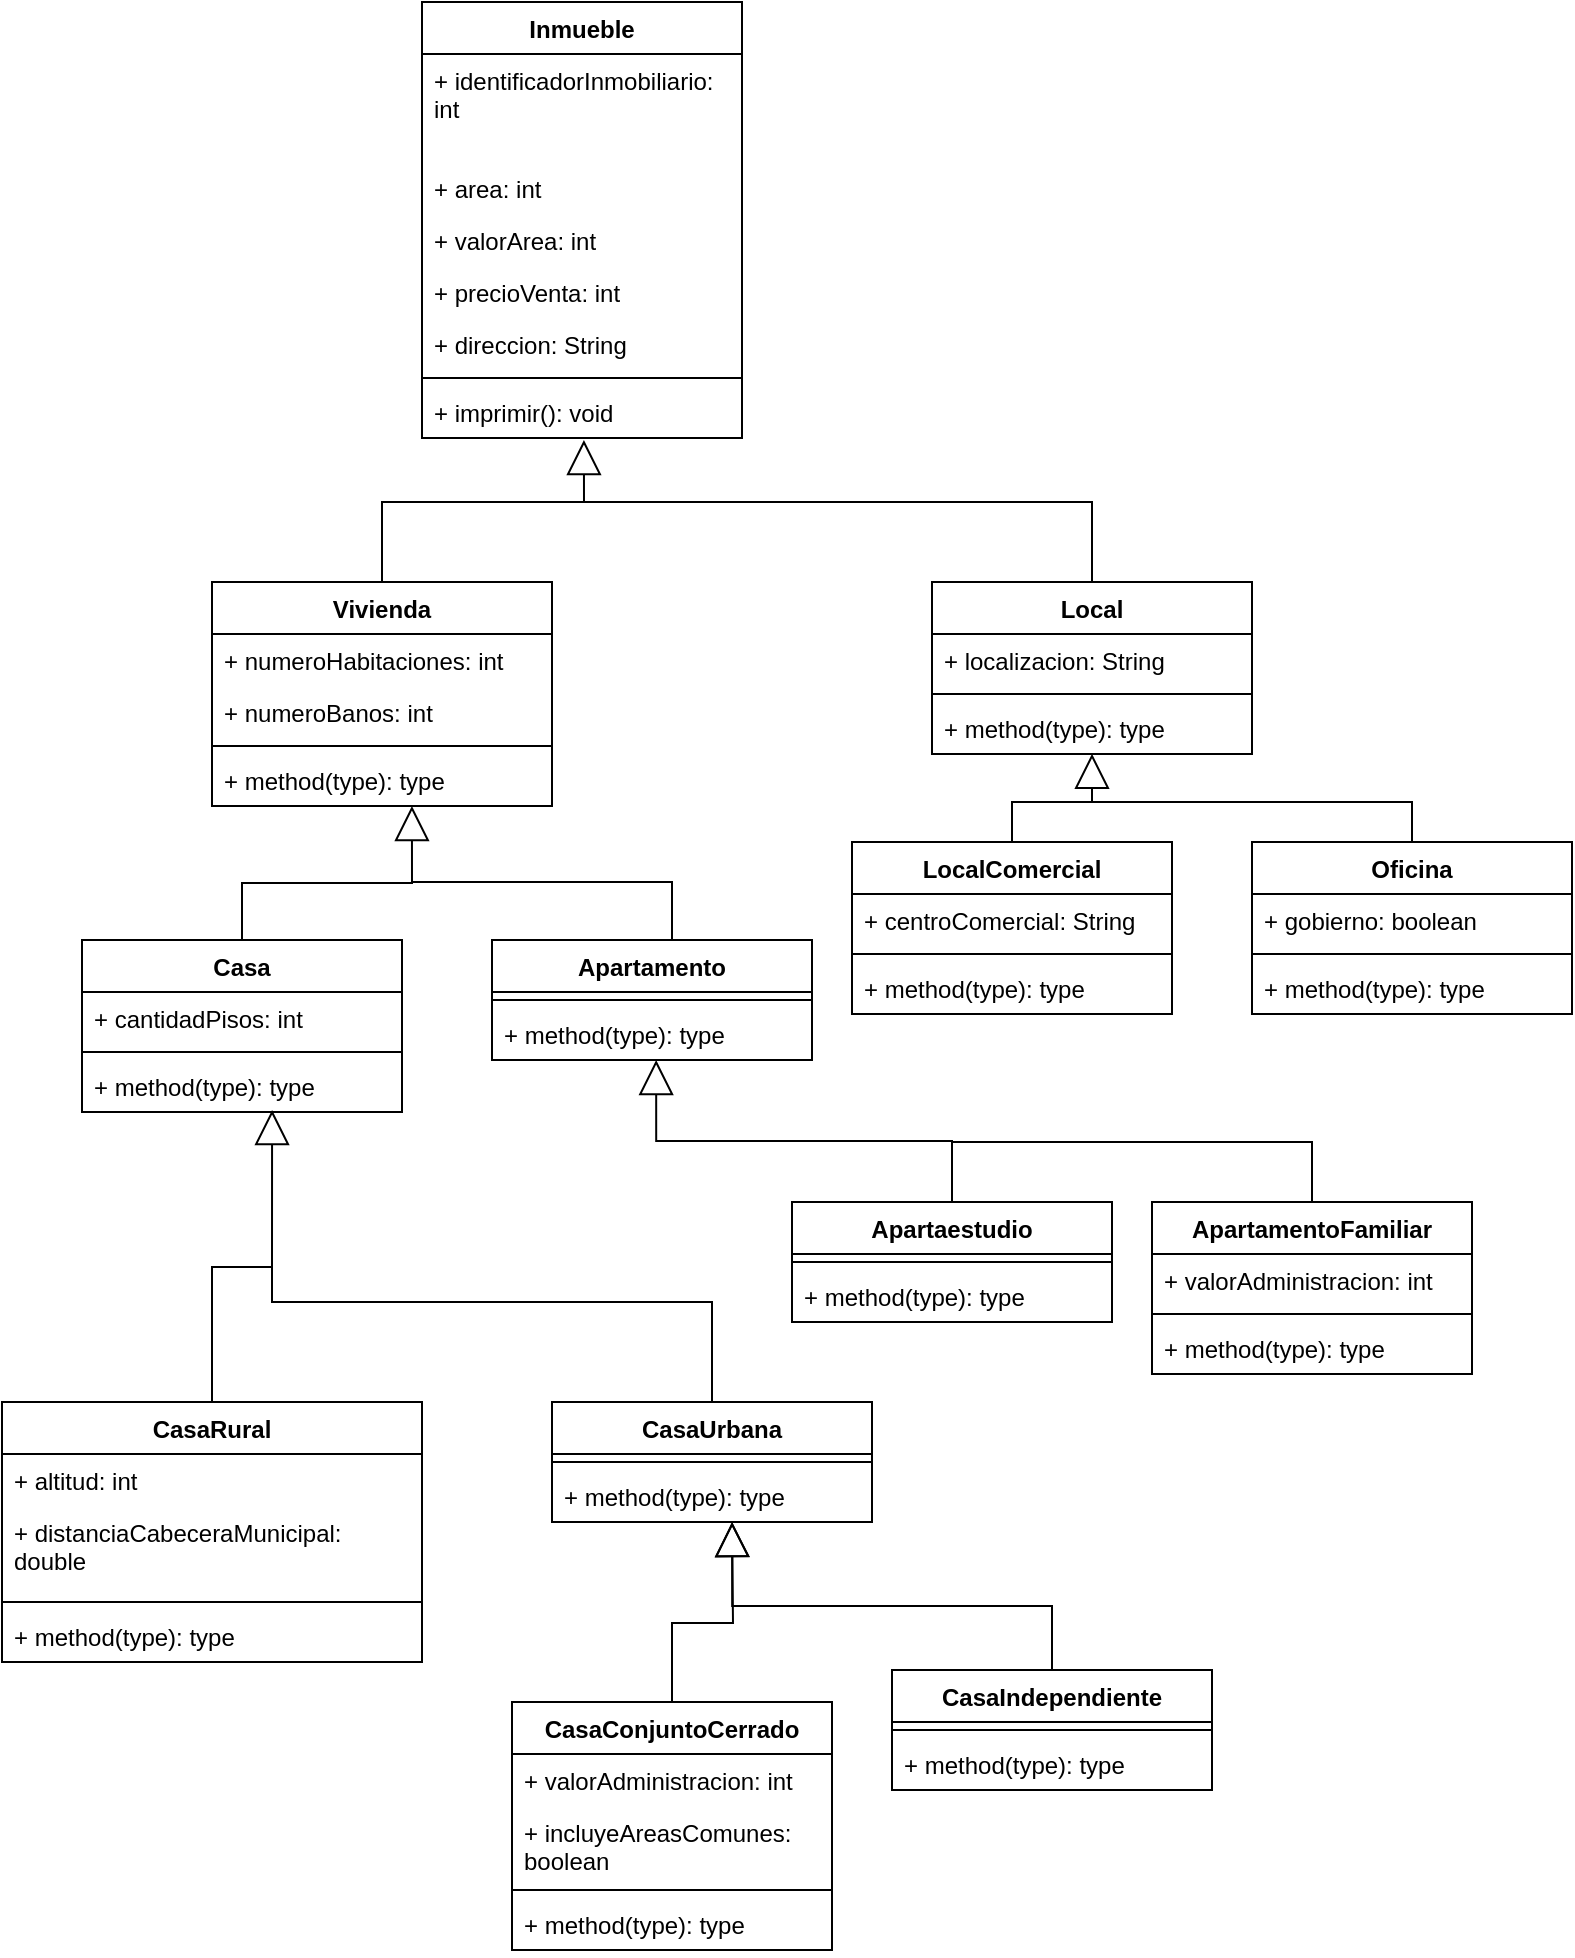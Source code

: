 <mxfile version="19.0.3" type="device"><diagram id="C5RBs43oDa-KdzZeNtuy" name="Page-1"><mxGraphModel dx="880" dy="553" grid="1" gridSize="10" guides="1" tooltips="1" connect="1" arrows="1" fold="1" page="1" pageScale="1" pageWidth="827" pageHeight="1169" math="0" shadow="0"><root><mxCell id="WIyWlLk6GJQsqaUBKTNV-0"/><mxCell id="WIyWlLk6GJQsqaUBKTNV-1" parent="WIyWlLk6GJQsqaUBKTNV-0"/><mxCell id="goCmY_KLtqBaeaW1HfoI-0" value="Inmueble" style="swimlane;fontStyle=1;align=center;verticalAlign=top;childLayout=stackLayout;horizontal=1;startSize=26;horizontalStack=0;resizeParent=1;resizeParentMax=0;resizeLast=0;collapsible=1;marginBottom=0;" vertex="1" parent="WIyWlLk6GJQsqaUBKTNV-1"><mxGeometry x="235" y="30" width="160" height="218" as="geometry"/></mxCell><mxCell id="goCmY_KLtqBaeaW1HfoI-1" value="+ identificadorInmobiliario: &#10;int" style="text;strokeColor=none;fillColor=none;align=left;verticalAlign=top;spacingLeft=4;spacingRight=4;overflow=hidden;rotatable=0;points=[[0,0.5],[1,0.5]];portConstraint=eastwest;" vertex="1" parent="goCmY_KLtqBaeaW1HfoI-0"><mxGeometry y="26" width="160" height="54" as="geometry"/></mxCell><mxCell id="goCmY_KLtqBaeaW1HfoI-5" value="+ area: int" style="text;strokeColor=none;fillColor=none;align=left;verticalAlign=top;spacingLeft=4;spacingRight=4;overflow=hidden;rotatable=0;points=[[0,0.5],[1,0.5]];portConstraint=eastwest;" vertex="1" parent="goCmY_KLtqBaeaW1HfoI-0"><mxGeometry y="80" width="160" height="26" as="geometry"/></mxCell><mxCell id="goCmY_KLtqBaeaW1HfoI-79" value="+ valorArea: int" style="text;strokeColor=none;fillColor=none;align=left;verticalAlign=top;spacingLeft=4;spacingRight=4;overflow=hidden;rotatable=0;points=[[0,0.5],[1,0.5]];portConstraint=eastwest;" vertex="1" parent="goCmY_KLtqBaeaW1HfoI-0"><mxGeometry y="106" width="160" height="26" as="geometry"/></mxCell><mxCell id="goCmY_KLtqBaeaW1HfoI-80" value="+ precioVenta: int" style="text;strokeColor=none;fillColor=none;align=left;verticalAlign=top;spacingLeft=4;spacingRight=4;overflow=hidden;rotatable=0;points=[[0,0.5],[1,0.5]];portConstraint=eastwest;" vertex="1" parent="goCmY_KLtqBaeaW1HfoI-0"><mxGeometry y="132" width="160" height="26" as="geometry"/></mxCell><mxCell id="goCmY_KLtqBaeaW1HfoI-4" value="+ direccion: String" style="text;strokeColor=none;fillColor=none;align=left;verticalAlign=top;spacingLeft=4;spacingRight=4;overflow=hidden;rotatable=0;points=[[0,0.5],[1,0.5]];portConstraint=eastwest;" vertex="1" parent="goCmY_KLtqBaeaW1HfoI-0"><mxGeometry y="158" width="160" height="26" as="geometry"/></mxCell><mxCell id="goCmY_KLtqBaeaW1HfoI-2" value="" style="line;strokeWidth=1;fillColor=none;align=left;verticalAlign=middle;spacingTop=-1;spacingLeft=3;spacingRight=3;rotatable=0;labelPosition=right;points=[];portConstraint=eastwest;" vertex="1" parent="goCmY_KLtqBaeaW1HfoI-0"><mxGeometry y="184" width="160" height="8" as="geometry"/></mxCell><mxCell id="goCmY_KLtqBaeaW1HfoI-3" value="+ imprimir(): void" style="text;strokeColor=none;fillColor=none;align=left;verticalAlign=top;spacingLeft=4;spacingRight=4;overflow=hidden;rotatable=0;points=[[0,0.5],[1,0.5]];portConstraint=eastwest;" vertex="1" parent="goCmY_KLtqBaeaW1HfoI-0"><mxGeometry y="192" width="160" height="26" as="geometry"/></mxCell><mxCell id="goCmY_KLtqBaeaW1HfoI-11" style="edgeStyle=orthogonalEdgeStyle;rounded=0;orthogonalLoop=1;jettySize=auto;html=1;entryX=0.506;entryY=1.038;entryDx=0;entryDy=0;entryPerimeter=0;endArrow=block;endFill=0;endSize=15;" edge="1" parent="WIyWlLk6GJQsqaUBKTNV-1" source="goCmY_KLtqBaeaW1HfoI-6" target="goCmY_KLtqBaeaW1HfoI-3"><mxGeometry relative="1" as="geometry"><Array as="points"><mxPoint x="215" y="280"/><mxPoint x="316" y="280"/></Array></mxGeometry></mxCell><mxCell id="goCmY_KLtqBaeaW1HfoI-6" value="Vivienda" style="swimlane;fontStyle=1;align=center;verticalAlign=top;childLayout=stackLayout;horizontal=1;startSize=26;horizontalStack=0;resizeParent=1;resizeParentMax=0;resizeLast=0;collapsible=1;marginBottom=0;" vertex="1" parent="WIyWlLk6GJQsqaUBKTNV-1"><mxGeometry x="130" y="320" width="170" height="112" as="geometry"/></mxCell><mxCell id="goCmY_KLtqBaeaW1HfoI-10" value="+ numeroHabitaciones: int" style="text;strokeColor=none;fillColor=none;align=left;verticalAlign=top;spacingLeft=4;spacingRight=4;overflow=hidden;rotatable=0;points=[[0,0.5],[1,0.5]];portConstraint=eastwest;" vertex="1" parent="goCmY_KLtqBaeaW1HfoI-6"><mxGeometry y="26" width="170" height="26" as="geometry"/></mxCell><mxCell id="goCmY_KLtqBaeaW1HfoI-7" value="+ numeroBanos: int" style="text;strokeColor=none;fillColor=none;align=left;verticalAlign=top;spacingLeft=4;spacingRight=4;overflow=hidden;rotatable=0;points=[[0,0.5],[1,0.5]];portConstraint=eastwest;" vertex="1" parent="goCmY_KLtqBaeaW1HfoI-6"><mxGeometry y="52" width="170" height="26" as="geometry"/></mxCell><mxCell id="goCmY_KLtqBaeaW1HfoI-8" value="" style="line;strokeWidth=1;fillColor=none;align=left;verticalAlign=middle;spacingTop=-1;spacingLeft=3;spacingRight=3;rotatable=0;labelPosition=right;points=[];portConstraint=eastwest;" vertex="1" parent="goCmY_KLtqBaeaW1HfoI-6"><mxGeometry y="78" width="170" height="8" as="geometry"/></mxCell><mxCell id="goCmY_KLtqBaeaW1HfoI-9" value="+ method(type): type" style="text;strokeColor=none;fillColor=none;align=left;verticalAlign=top;spacingLeft=4;spacingRight=4;overflow=hidden;rotatable=0;points=[[0,0.5],[1,0.5]];portConstraint=eastwest;" vertex="1" parent="goCmY_KLtqBaeaW1HfoI-6"><mxGeometry y="86" width="170" height="26" as="geometry"/></mxCell><mxCell id="goCmY_KLtqBaeaW1HfoI-23" style="edgeStyle=orthogonalEdgeStyle;rounded=0;orthogonalLoop=1;jettySize=auto;html=1;entryX=0.588;entryY=1;entryDx=0;entryDy=0;entryPerimeter=0;endArrow=block;endFill=0;endSize=15;" edge="1" parent="WIyWlLk6GJQsqaUBKTNV-1" source="goCmY_KLtqBaeaW1HfoI-12" target="goCmY_KLtqBaeaW1HfoI-9"><mxGeometry relative="1" as="geometry"/></mxCell><mxCell id="goCmY_KLtqBaeaW1HfoI-12" value="Casa" style="swimlane;fontStyle=1;align=center;verticalAlign=top;childLayout=stackLayout;horizontal=1;startSize=26;horizontalStack=0;resizeParent=1;resizeParentMax=0;resizeLast=0;collapsible=1;marginBottom=0;" vertex="1" parent="WIyWlLk6GJQsqaUBKTNV-1"><mxGeometry x="65" y="499" width="160" height="86" as="geometry"/></mxCell><mxCell id="goCmY_KLtqBaeaW1HfoI-13" value="+ cantidadPisos: int" style="text;strokeColor=none;fillColor=none;align=left;verticalAlign=top;spacingLeft=4;spacingRight=4;overflow=hidden;rotatable=0;points=[[0,0.5],[1,0.5]];portConstraint=eastwest;" vertex="1" parent="goCmY_KLtqBaeaW1HfoI-12"><mxGeometry y="26" width="160" height="26" as="geometry"/></mxCell><mxCell id="goCmY_KLtqBaeaW1HfoI-14" value="" style="line;strokeWidth=1;fillColor=none;align=left;verticalAlign=middle;spacingTop=-1;spacingLeft=3;spacingRight=3;rotatable=0;labelPosition=right;points=[];portConstraint=eastwest;" vertex="1" parent="goCmY_KLtqBaeaW1HfoI-12"><mxGeometry y="52" width="160" height="8" as="geometry"/></mxCell><mxCell id="goCmY_KLtqBaeaW1HfoI-15" value="+ method(type): type" style="text;strokeColor=none;fillColor=none;align=left;verticalAlign=top;spacingLeft=4;spacingRight=4;overflow=hidden;rotatable=0;points=[[0,0.5],[1,0.5]];portConstraint=eastwest;" vertex="1" parent="goCmY_KLtqBaeaW1HfoI-12"><mxGeometry y="60" width="160" height="26" as="geometry"/></mxCell><mxCell id="goCmY_KLtqBaeaW1HfoI-41" style="edgeStyle=orthogonalEdgeStyle;rounded=0;orthogonalLoop=1;jettySize=auto;html=1;entryX=0.594;entryY=0.962;entryDx=0;entryDy=0;entryPerimeter=0;endArrow=block;endFill=0;endSize=15;" edge="1" parent="WIyWlLk6GJQsqaUBKTNV-1" source="goCmY_KLtqBaeaW1HfoI-16" target="goCmY_KLtqBaeaW1HfoI-15"><mxGeometry relative="1" as="geometry"/></mxCell><mxCell id="goCmY_KLtqBaeaW1HfoI-16" value="CasaRural" style="swimlane;fontStyle=1;align=center;verticalAlign=top;childLayout=stackLayout;horizontal=1;startSize=26;horizontalStack=0;resizeParent=1;resizeParentMax=0;resizeLast=0;collapsible=1;marginBottom=0;" vertex="1" parent="WIyWlLk6GJQsqaUBKTNV-1"><mxGeometry x="25" y="730" width="210" height="130" as="geometry"/></mxCell><mxCell id="goCmY_KLtqBaeaW1HfoI-20" value="+ altitud: int" style="text;strokeColor=none;fillColor=none;align=left;verticalAlign=top;spacingLeft=4;spacingRight=4;overflow=hidden;rotatable=0;points=[[0,0.5],[1,0.5]];portConstraint=eastwest;" vertex="1" parent="goCmY_KLtqBaeaW1HfoI-16"><mxGeometry y="26" width="210" height="26" as="geometry"/></mxCell><mxCell id="goCmY_KLtqBaeaW1HfoI-17" value="+ distanciaCabeceraMunicipal: &#10;double" style="text;strokeColor=none;fillColor=none;align=left;verticalAlign=top;spacingLeft=4;spacingRight=4;overflow=hidden;rotatable=0;points=[[0,0.5],[1,0.5]];portConstraint=eastwest;" vertex="1" parent="goCmY_KLtqBaeaW1HfoI-16"><mxGeometry y="52" width="210" height="44" as="geometry"/></mxCell><mxCell id="goCmY_KLtqBaeaW1HfoI-18" value="" style="line;strokeWidth=1;fillColor=none;align=left;verticalAlign=middle;spacingTop=-1;spacingLeft=3;spacingRight=3;rotatable=0;labelPosition=right;points=[];portConstraint=eastwest;" vertex="1" parent="goCmY_KLtqBaeaW1HfoI-16"><mxGeometry y="96" width="210" height="8" as="geometry"/></mxCell><mxCell id="goCmY_KLtqBaeaW1HfoI-19" value="+ method(type): type" style="text;strokeColor=none;fillColor=none;align=left;verticalAlign=top;spacingLeft=4;spacingRight=4;overflow=hidden;rotatable=0;points=[[0,0.5],[1,0.5]];portConstraint=eastwest;" vertex="1" parent="goCmY_KLtqBaeaW1HfoI-16"><mxGeometry y="104" width="210" height="26" as="geometry"/></mxCell><mxCell id="goCmY_KLtqBaeaW1HfoI-43" style="edgeStyle=orthogonalEdgeStyle;rounded=0;orthogonalLoop=1;jettySize=auto;html=1;endArrow=none;endFill=0;endSize=15;" edge="1" parent="WIyWlLk6GJQsqaUBKTNV-1" source="goCmY_KLtqBaeaW1HfoI-24"><mxGeometry relative="1" as="geometry"><mxPoint x="160" y="660" as="targetPoint"/><Array as="points"><mxPoint x="380" y="680"/><mxPoint x="160" y="680"/></Array></mxGeometry></mxCell><mxCell id="goCmY_KLtqBaeaW1HfoI-24" value="CasaUrbana" style="swimlane;fontStyle=1;align=center;verticalAlign=top;childLayout=stackLayout;horizontal=1;startSize=26;horizontalStack=0;resizeParent=1;resizeParentMax=0;resizeLast=0;collapsible=1;marginBottom=0;" vertex="1" parent="WIyWlLk6GJQsqaUBKTNV-1"><mxGeometry x="300" y="730" width="160" height="60" as="geometry"/></mxCell><mxCell id="goCmY_KLtqBaeaW1HfoI-26" value="" style="line;strokeWidth=1;fillColor=none;align=left;verticalAlign=middle;spacingTop=-1;spacingLeft=3;spacingRight=3;rotatable=0;labelPosition=right;points=[];portConstraint=eastwest;" vertex="1" parent="goCmY_KLtqBaeaW1HfoI-24"><mxGeometry y="26" width="160" height="8" as="geometry"/></mxCell><mxCell id="goCmY_KLtqBaeaW1HfoI-27" value="+ method(type): type" style="text;strokeColor=none;fillColor=none;align=left;verticalAlign=top;spacingLeft=4;spacingRight=4;overflow=hidden;rotatable=0;points=[[0,0.5],[1,0.5]];portConstraint=eastwest;" vertex="1" parent="goCmY_KLtqBaeaW1HfoI-24"><mxGeometry y="34" width="160" height="26" as="geometry"/></mxCell><mxCell id="goCmY_KLtqBaeaW1HfoI-38" style="edgeStyle=orthogonalEdgeStyle;rounded=0;orthogonalLoop=1;jettySize=auto;html=1;endArrow=block;endFill=0;endSize=15;" edge="1" parent="WIyWlLk6GJQsqaUBKTNV-1" source="goCmY_KLtqBaeaW1HfoI-28"><mxGeometry relative="1" as="geometry"><mxPoint x="390" y="790" as="targetPoint"/></mxGeometry></mxCell><mxCell id="goCmY_KLtqBaeaW1HfoI-28" value="CasaConjuntoCerrado" style="swimlane;fontStyle=1;align=center;verticalAlign=top;childLayout=stackLayout;horizontal=1;startSize=26;horizontalStack=0;resizeParent=1;resizeParentMax=0;resizeLast=0;collapsible=1;marginBottom=0;" vertex="1" parent="WIyWlLk6GJQsqaUBKTNV-1"><mxGeometry x="280" y="880" width="160" height="124" as="geometry"/></mxCell><mxCell id="goCmY_KLtqBaeaW1HfoI-29" value="+ valorAdministracion: int" style="text;strokeColor=none;fillColor=none;align=left;verticalAlign=top;spacingLeft=4;spacingRight=4;overflow=hidden;rotatable=0;points=[[0,0.5],[1,0.5]];portConstraint=eastwest;" vertex="1" parent="goCmY_KLtqBaeaW1HfoI-28"><mxGeometry y="26" width="160" height="26" as="geometry"/></mxCell><mxCell id="goCmY_KLtqBaeaW1HfoI-36" value="+ incluyeAreasComunes: &#10;boolean" style="text;strokeColor=none;fillColor=none;align=left;verticalAlign=top;spacingLeft=4;spacingRight=4;overflow=hidden;rotatable=0;points=[[0,0.5],[1,0.5]];portConstraint=eastwest;" vertex="1" parent="goCmY_KLtqBaeaW1HfoI-28"><mxGeometry y="52" width="160" height="38" as="geometry"/></mxCell><mxCell id="goCmY_KLtqBaeaW1HfoI-30" value="" style="line;strokeWidth=1;fillColor=none;align=left;verticalAlign=middle;spacingTop=-1;spacingLeft=3;spacingRight=3;rotatable=0;labelPosition=right;points=[];portConstraint=eastwest;" vertex="1" parent="goCmY_KLtqBaeaW1HfoI-28"><mxGeometry y="90" width="160" height="8" as="geometry"/></mxCell><mxCell id="goCmY_KLtqBaeaW1HfoI-31" value="+ method(type): type" style="text;strokeColor=none;fillColor=none;align=left;verticalAlign=top;spacingLeft=4;spacingRight=4;overflow=hidden;rotatable=0;points=[[0,0.5],[1,0.5]];portConstraint=eastwest;" vertex="1" parent="goCmY_KLtqBaeaW1HfoI-28"><mxGeometry y="98" width="160" height="26" as="geometry"/></mxCell><mxCell id="goCmY_KLtqBaeaW1HfoI-37" style="edgeStyle=orthogonalEdgeStyle;rounded=0;orthogonalLoop=1;jettySize=auto;html=1;entryX=0.563;entryY=1;entryDx=0;entryDy=0;entryPerimeter=0;endArrow=block;endFill=0;endSize=15;" edge="1" parent="WIyWlLk6GJQsqaUBKTNV-1" source="goCmY_KLtqBaeaW1HfoI-32" target="goCmY_KLtqBaeaW1HfoI-27"><mxGeometry relative="1" as="geometry"/></mxCell><mxCell id="goCmY_KLtqBaeaW1HfoI-32" value="CasaIndependiente" style="swimlane;fontStyle=1;align=center;verticalAlign=top;childLayout=stackLayout;horizontal=1;startSize=26;horizontalStack=0;resizeParent=1;resizeParentMax=0;resizeLast=0;collapsible=1;marginBottom=0;" vertex="1" parent="WIyWlLk6GJQsqaUBKTNV-1"><mxGeometry x="470" y="864" width="160" height="60" as="geometry"/></mxCell><mxCell id="goCmY_KLtqBaeaW1HfoI-34" value="" style="line;strokeWidth=1;fillColor=none;align=left;verticalAlign=middle;spacingTop=-1;spacingLeft=3;spacingRight=3;rotatable=0;labelPosition=right;points=[];portConstraint=eastwest;" vertex="1" parent="goCmY_KLtqBaeaW1HfoI-32"><mxGeometry y="26" width="160" height="8" as="geometry"/></mxCell><mxCell id="goCmY_KLtqBaeaW1HfoI-35" value="+ method(type): type" style="text;strokeColor=none;fillColor=none;align=left;verticalAlign=top;spacingLeft=4;spacingRight=4;overflow=hidden;rotatable=0;points=[[0,0.5],[1,0.5]];portConstraint=eastwest;" vertex="1" parent="goCmY_KLtqBaeaW1HfoI-32"><mxGeometry y="34" width="160" height="26" as="geometry"/></mxCell><mxCell id="goCmY_KLtqBaeaW1HfoI-60" style="edgeStyle=orthogonalEdgeStyle;rounded=0;orthogonalLoop=1;jettySize=auto;html=1;endArrow=none;endFill=0;endSize=15;" edge="1" parent="WIyWlLk6GJQsqaUBKTNV-1" source="goCmY_KLtqBaeaW1HfoI-44"><mxGeometry relative="1" as="geometry"><mxPoint x="230" y="470" as="targetPoint"/><Array as="points"><mxPoint x="360" y="470"/></Array></mxGeometry></mxCell><mxCell id="goCmY_KLtqBaeaW1HfoI-44" value="Apartamento" style="swimlane;fontStyle=1;align=center;verticalAlign=top;childLayout=stackLayout;horizontal=1;startSize=26;horizontalStack=0;resizeParent=1;resizeParentMax=0;resizeLast=0;collapsible=1;marginBottom=0;" vertex="1" parent="WIyWlLk6GJQsqaUBKTNV-1"><mxGeometry x="270" y="499" width="160" height="60" as="geometry"/></mxCell><mxCell id="goCmY_KLtqBaeaW1HfoI-46" value="" style="line;strokeWidth=1;fillColor=none;align=left;verticalAlign=middle;spacingTop=-1;spacingLeft=3;spacingRight=3;rotatable=0;labelPosition=right;points=[];portConstraint=eastwest;" vertex="1" parent="goCmY_KLtqBaeaW1HfoI-44"><mxGeometry y="26" width="160" height="8" as="geometry"/></mxCell><mxCell id="goCmY_KLtqBaeaW1HfoI-47" value="+ method(type): type" style="text;strokeColor=none;fillColor=none;align=left;verticalAlign=top;spacingLeft=4;spacingRight=4;overflow=hidden;rotatable=0;points=[[0,0.5],[1,0.5]];portConstraint=eastwest;" vertex="1" parent="goCmY_KLtqBaeaW1HfoI-44"><mxGeometry y="34" width="160" height="26" as="geometry"/></mxCell><mxCell id="goCmY_KLtqBaeaW1HfoI-59" style="edgeStyle=orthogonalEdgeStyle;rounded=0;orthogonalLoop=1;jettySize=auto;html=1;endArrow=none;endFill=0;endSize=15;" edge="1" parent="WIyWlLk6GJQsqaUBKTNV-1" source="goCmY_KLtqBaeaW1HfoI-48"><mxGeometry relative="1" as="geometry"><mxPoint x="500" y="600" as="targetPoint"/><Array as="points"><mxPoint x="680" y="600"/></Array></mxGeometry></mxCell><mxCell id="goCmY_KLtqBaeaW1HfoI-48" value="ApartamentoFamiliar" style="swimlane;fontStyle=1;align=center;verticalAlign=top;childLayout=stackLayout;horizontal=1;startSize=26;horizontalStack=0;resizeParent=1;resizeParentMax=0;resizeLast=0;collapsible=1;marginBottom=0;" vertex="1" parent="WIyWlLk6GJQsqaUBKTNV-1"><mxGeometry x="600" y="630" width="160" height="86" as="geometry"/></mxCell><mxCell id="goCmY_KLtqBaeaW1HfoI-49" value="+ valorAdministracion: int" style="text;strokeColor=none;fillColor=none;align=left;verticalAlign=top;spacingLeft=4;spacingRight=4;overflow=hidden;rotatable=0;points=[[0,0.5],[1,0.5]];portConstraint=eastwest;" vertex="1" parent="goCmY_KLtqBaeaW1HfoI-48"><mxGeometry y="26" width="160" height="26" as="geometry"/></mxCell><mxCell id="goCmY_KLtqBaeaW1HfoI-50" value="" style="line;strokeWidth=1;fillColor=none;align=left;verticalAlign=middle;spacingTop=-1;spacingLeft=3;spacingRight=3;rotatable=0;labelPosition=right;points=[];portConstraint=eastwest;" vertex="1" parent="goCmY_KLtqBaeaW1HfoI-48"><mxGeometry y="52" width="160" height="8" as="geometry"/></mxCell><mxCell id="goCmY_KLtqBaeaW1HfoI-51" value="+ method(type): type" style="text;strokeColor=none;fillColor=none;align=left;verticalAlign=top;spacingLeft=4;spacingRight=4;overflow=hidden;rotatable=0;points=[[0,0.5],[1,0.5]];portConstraint=eastwest;" vertex="1" parent="goCmY_KLtqBaeaW1HfoI-48"><mxGeometry y="60" width="160" height="26" as="geometry"/></mxCell><mxCell id="goCmY_KLtqBaeaW1HfoI-58" style="edgeStyle=orthogonalEdgeStyle;rounded=0;orthogonalLoop=1;jettySize=auto;html=1;entryX=0.513;entryY=1;entryDx=0;entryDy=0;entryPerimeter=0;endArrow=block;endFill=0;endSize=15;" edge="1" parent="WIyWlLk6GJQsqaUBKTNV-1" source="goCmY_KLtqBaeaW1HfoI-52" target="goCmY_KLtqBaeaW1HfoI-47"><mxGeometry relative="1" as="geometry"/></mxCell><mxCell id="goCmY_KLtqBaeaW1HfoI-52" value="Apartaestudio" style="swimlane;fontStyle=1;align=center;verticalAlign=top;childLayout=stackLayout;horizontal=1;startSize=26;horizontalStack=0;resizeParent=1;resizeParentMax=0;resizeLast=0;collapsible=1;marginBottom=0;" vertex="1" parent="WIyWlLk6GJQsqaUBKTNV-1"><mxGeometry x="420" y="630" width="160" height="60" as="geometry"/></mxCell><mxCell id="goCmY_KLtqBaeaW1HfoI-54" value="" style="line;strokeWidth=1;fillColor=none;align=left;verticalAlign=middle;spacingTop=-1;spacingLeft=3;spacingRight=3;rotatable=0;labelPosition=right;points=[];portConstraint=eastwest;" vertex="1" parent="goCmY_KLtqBaeaW1HfoI-52"><mxGeometry y="26" width="160" height="8" as="geometry"/></mxCell><mxCell id="goCmY_KLtqBaeaW1HfoI-55" value="+ method(type): type" style="text;strokeColor=none;fillColor=none;align=left;verticalAlign=top;spacingLeft=4;spacingRight=4;overflow=hidden;rotatable=0;points=[[0,0.5],[1,0.5]];portConstraint=eastwest;" vertex="1" parent="goCmY_KLtqBaeaW1HfoI-52"><mxGeometry y="34" width="160" height="26" as="geometry"/></mxCell><mxCell id="goCmY_KLtqBaeaW1HfoI-67" style="edgeStyle=orthogonalEdgeStyle;rounded=0;orthogonalLoop=1;jettySize=auto;html=1;endArrow=none;endFill=0;endSize=15;" edge="1" parent="WIyWlLk6GJQsqaUBKTNV-1" source="goCmY_KLtqBaeaW1HfoI-61"><mxGeometry relative="1" as="geometry"><mxPoint x="310" y="280" as="targetPoint"/><Array as="points"><mxPoint x="570" y="280"/></Array></mxGeometry></mxCell><mxCell id="goCmY_KLtqBaeaW1HfoI-61" value="Local" style="swimlane;fontStyle=1;align=center;verticalAlign=top;childLayout=stackLayout;horizontal=1;startSize=26;horizontalStack=0;resizeParent=1;resizeParentMax=0;resizeLast=0;collapsible=1;marginBottom=0;" vertex="1" parent="WIyWlLk6GJQsqaUBKTNV-1"><mxGeometry x="490" y="320" width="160" height="86" as="geometry"/></mxCell><mxCell id="goCmY_KLtqBaeaW1HfoI-62" value="+ localizacion: String" style="text;strokeColor=none;fillColor=none;align=left;verticalAlign=top;spacingLeft=4;spacingRight=4;overflow=hidden;rotatable=0;points=[[0,0.5],[1,0.5]];portConstraint=eastwest;" vertex="1" parent="goCmY_KLtqBaeaW1HfoI-61"><mxGeometry y="26" width="160" height="26" as="geometry"/></mxCell><mxCell id="goCmY_KLtqBaeaW1HfoI-63" value="" style="line;strokeWidth=1;fillColor=none;align=left;verticalAlign=middle;spacingTop=-1;spacingLeft=3;spacingRight=3;rotatable=0;labelPosition=right;points=[];portConstraint=eastwest;" vertex="1" parent="goCmY_KLtqBaeaW1HfoI-61"><mxGeometry y="52" width="160" height="8" as="geometry"/></mxCell><mxCell id="goCmY_KLtqBaeaW1HfoI-64" value="+ method(type): type" style="text;strokeColor=none;fillColor=none;align=left;verticalAlign=top;spacingLeft=4;spacingRight=4;overflow=hidden;rotatable=0;points=[[0,0.5],[1,0.5]];portConstraint=eastwest;" vertex="1" parent="goCmY_KLtqBaeaW1HfoI-61"><mxGeometry y="60" width="160" height="26" as="geometry"/></mxCell><mxCell id="goCmY_KLtqBaeaW1HfoI-77" style="edgeStyle=orthogonalEdgeStyle;rounded=0;orthogonalLoop=1;jettySize=auto;html=1;entryX=0.5;entryY=0.996;entryDx=0;entryDy=0;entryPerimeter=0;endArrow=block;endFill=0;endSize=15;" edge="1" parent="WIyWlLk6GJQsqaUBKTNV-1" source="goCmY_KLtqBaeaW1HfoI-68" target="goCmY_KLtqBaeaW1HfoI-64"><mxGeometry relative="1" as="geometry"/></mxCell><mxCell id="goCmY_KLtqBaeaW1HfoI-68" value="LocalComercial" style="swimlane;fontStyle=1;align=center;verticalAlign=top;childLayout=stackLayout;horizontal=1;startSize=26;horizontalStack=0;resizeParent=1;resizeParentMax=0;resizeLast=0;collapsible=1;marginBottom=0;" vertex="1" parent="WIyWlLk6GJQsqaUBKTNV-1"><mxGeometry x="450" y="450" width="160" height="86" as="geometry"/></mxCell><mxCell id="goCmY_KLtqBaeaW1HfoI-69" value="+ centroComercial: String" style="text;strokeColor=none;fillColor=none;align=left;verticalAlign=top;spacingLeft=4;spacingRight=4;overflow=hidden;rotatable=0;points=[[0,0.5],[1,0.5]];portConstraint=eastwest;" vertex="1" parent="goCmY_KLtqBaeaW1HfoI-68"><mxGeometry y="26" width="160" height="26" as="geometry"/></mxCell><mxCell id="goCmY_KLtqBaeaW1HfoI-70" value="" style="line;strokeWidth=1;fillColor=none;align=left;verticalAlign=middle;spacingTop=-1;spacingLeft=3;spacingRight=3;rotatable=0;labelPosition=right;points=[];portConstraint=eastwest;" vertex="1" parent="goCmY_KLtqBaeaW1HfoI-68"><mxGeometry y="52" width="160" height="8" as="geometry"/></mxCell><mxCell id="goCmY_KLtqBaeaW1HfoI-71" value="+ method(type): type" style="text;strokeColor=none;fillColor=none;align=left;verticalAlign=top;spacingLeft=4;spacingRight=4;overflow=hidden;rotatable=0;points=[[0,0.5],[1,0.5]];portConstraint=eastwest;" vertex="1" parent="goCmY_KLtqBaeaW1HfoI-68"><mxGeometry y="60" width="160" height="26" as="geometry"/></mxCell><mxCell id="goCmY_KLtqBaeaW1HfoI-78" style="edgeStyle=orthogonalEdgeStyle;rounded=0;orthogonalLoop=1;jettySize=auto;html=1;endArrow=none;endFill=0;endSize=15;" edge="1" parent="WIyWlLk6GJQsqaUBKTNV-1" source="goCmY_KLtqBaeaW1HfoI-72"><mxGeometry relative="1" as="geometry"><mxPoint x="570" y="430" as="targetPoint"/><Array as="points"><mxPoint x="730" y="430"/></Array></mxGeometry></mxCell><mxCell id="goCmY_KLtqBaeaW1HfoI-72" value="Oficina" style="swimlane;fontStyle=1;align=center;verticalAlign=top;childLayout=stackLayout;horizontal=1;startSize=26;horizontalStack=0;resizeParent=1;resizeParentMax=0;resizeLast=0;collapsible=1;marginBottom=0;" vertex="1" parent="WIyWlLk6GJQsqaUBKTNV-1"><mxGeometry x="650" y="450" width="160" height="86" as="geometry"/></mxCell><mxCell id="goCmY_KLtqBaeaW1HfoI-73" value="+ gobierno: boolean" style="text;strokeColor=none;fillColor=none;align=left;verticalAlign=top;spacingLeft=4;spacingRight=4;overflow=hidden;rotatable=0;points=[[0,0.5],[1,0.5]];portConstraint=eastwest;" vertex="1" parent="goCmY_KLtqBaeaW1HfoI-72"><mxGeometry y="26" width="160" height="26" as="geometry"/></mxCell><mxCell id="goCmY_KLtqBaeaW1HfoI-74" value="" style="line;strokeWidth=1;fillColor=none;align=left;verticalAlign=middle;spacingTop=-1;spacingLeft=3;spacingRight=3;rotatable=0;labelPosition=right;points=[];portConstraint=eastwest;" vertex="1" parent="goCmY_KLtqBaeaW1HfoI-72"><mxGeometry y="52" width="160" height="8" as="geometry"/></mxCell><mxCell id="goCmY_KLtqBaeaW1HfoI-75" value="+ method(type): type" style="text;strokeColor=none;fillColor=none;align=left;verticalAlign=top;spacingLeft=4;spacingRight=4;overflow=hidden;rotatable=0;points=[[0,0.5],[1,0.5]];portConstraint=eastwest;" vertex="1" parent="goCmY_KLtqBaeaW1HfoI-72"><mxGeometry y="60" width="160" height="26" as="geometry"/></mxCell></root></mxGraphModel></diagram></mxfile>